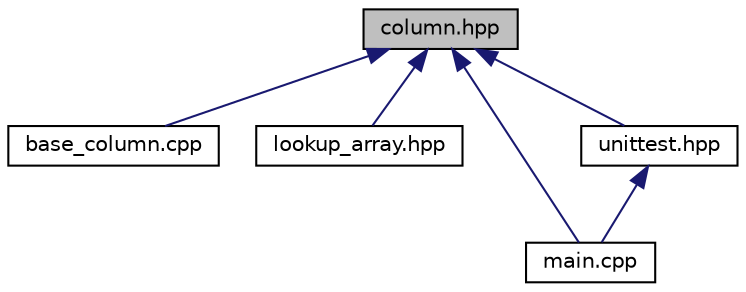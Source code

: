 digraph "column.hpp"
{
  edge [fontname="Helvetica",fontsize="10",labelfontname="Helvetica",labelfontsize="10"];
  node [fontname="Helvetica",fontsize="10",shape=record];
  Node1 [label="column.hpp",height=0.2,width=0.4,color="black", fillcolor="grey75", style="filled", fontcolor="black"];
  Node1 -> Node2 [dir="back",color="midnightblue",fontsize="10",style="solid",fontname="Helvetica"];
  Node2 [label="base_column.cpp",height=0.2,width=0.4,color="black", fillcolor="white", style="filled",URL="$base__column_8cpp.htm"];
  Node1 -> Node3 [dir="back",color="midnightblue",fontsize="10",style="solid",fontname="Helvetica"];
  Node3 [label="lookup_array.hpp",height=0.2,width=0.4,color="black", fillcolor="white", style="filled",URL="$lookup__array_8hpp.htm"];
  Node1 -> Node4 [dir="back",color="midnightblue",fontsize="10",style="solid",fontname="Helvetica"];
  Node4 [label="main.cpp",height=0.2,width=0.4,color="black", fillcolor="white", style="filled",URL="$main_8cpp.htm"];
  Node1 -> Node5 [dir="back",color="midnightblue",fontsize="10",style="solid",fontname="Helvetica"];
  Node5 [label="unittest.hpp",height=0.2,width=0.4,color="black", fillcolor="white", style="filled",URL="$unittest_8hpp.htm"];
  Node5 -> Node4 [dir="back",color="midnightblue",fontsize="10",style="solid",fontname="Helvetica"];
}
